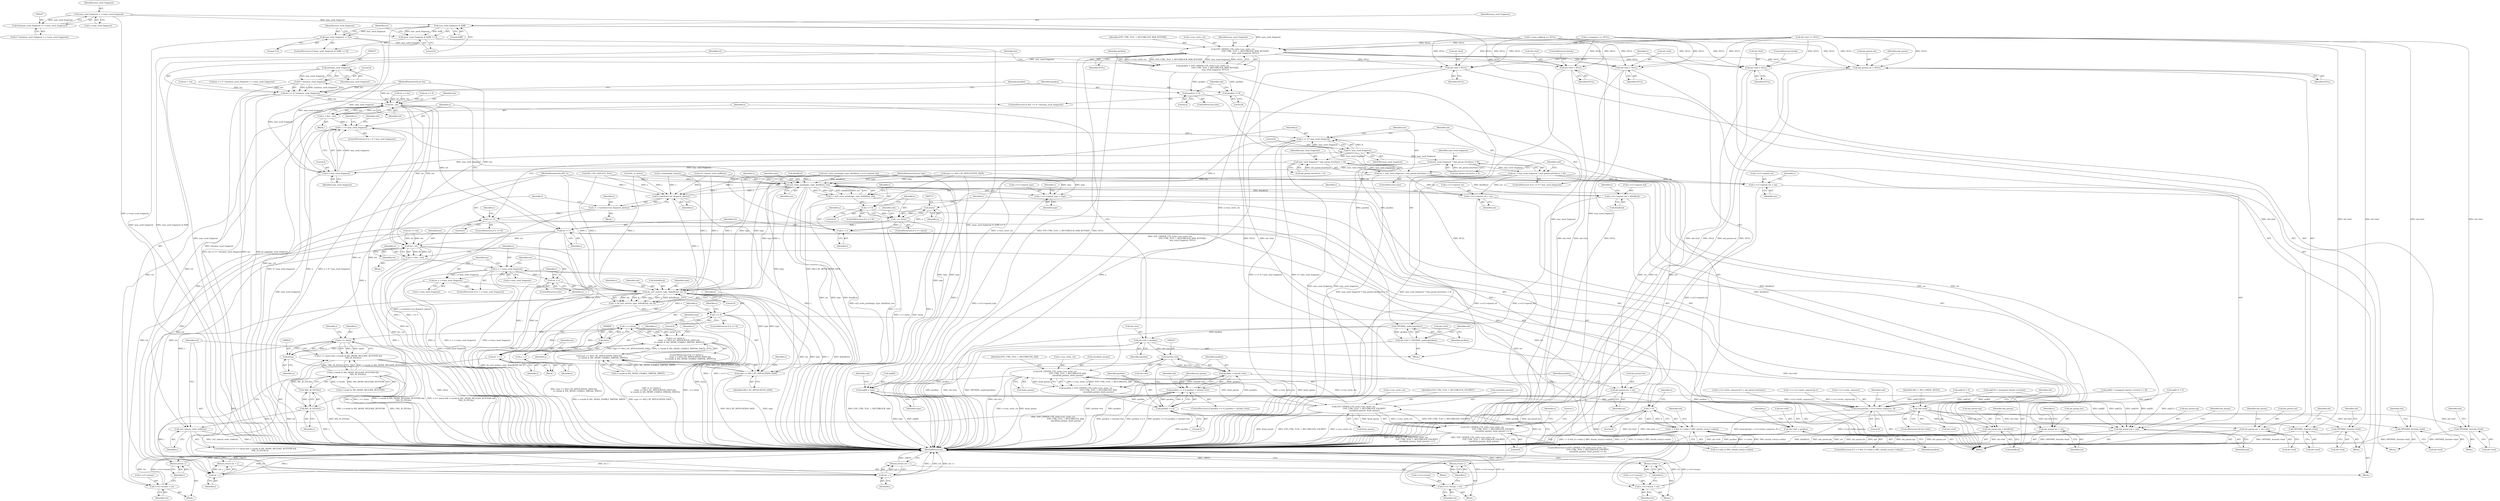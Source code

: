 digraph "0_openssl_77c77f0a1b9f15b869ca3342186dfbedd1119d0e@API" {
"1000258" [label="(Call,max_send_fragment = s->max_send_fragment)"];
"1000256" [label="(Call,(int)(max_send_fragment = s->max_send_fragment))"];
"1000292" [label="(Call,max_send_fragment & 0xfff)"];
"1000291" [label="(Call,(max_send_fragment & 0xfff) == 0)"];
"1000296" [label="(Call,max_send_fragment -= 512)"];
"1000314" [label="(Call,EVP_CIPHER_CTX_ctrl(s->enc_write_ctx,\n                                          EVP_CTRL_TLS1_1_MULTIBLOCK_MAX_BUFSIZE,\n                                          max_send_fragment, NULL))"];
"1000312" [label="(Call,packlen = EVP_CIPHER_CTX_ctrl(s->enc_write_ctx,\n                                          EVP_CTRL_TLS1_1_MULTIBLOCK_MAX_BUFSIZE,\n                                          max_send_fragment, NULL))"];
"1000329" [label="(Call,packlen *= 8)"];
"1000340" [label="(Call,OPENSSL_malloc(packlen))"];
"1000336" [label="(Call,wb->buf = OPENSSL_malloc(packlen))"];
"1000343" [label="(Call,!wb->buf)"];
"1000390" [label="(Call,OPENSSL_free(wb->buf))"];
"1000532" [label="(Call,OPENSSL_free(wb->buf))"];
"1000542" [label="(Call,mb_param.out = wb->buf)"];
"1000693" [label="(Call,OPENSSL_free(wb->buf))"];
"1000718" [label="(Call,OPENSSL_free(wb->buf))"];
"1000354" [label="(Call,wb->len = packlen)"];
"1000526" [label="(Call,(int)wb->len)"];
"1000524" [label="(Call,packlen > (int)wb->len)"];
"1000520" [label="(Call,packlen <= 0 || packlen > (int)wb->len)"];
"1000626" [label="(Call,wb->left = packlen)"];
"1000333" [label="(Call,packlen *= 4)"];
"1000326" [label="(Call,(int)max_send_fragment)"];
"1000324" [label="(Call,8 * (int)max_send_fragment)"];
"1000322" [label="(Call,len >= 8 * (int)max_send_fragment)"];
"1000378" [label="(Call,len - tot)"];
"1000376" [label="(Call,n = (len - tot))"];
"1000384" [label="(Call,n < 4 * max_send_fragment)"];
"1000426" [label="(Call,n >= 8 * max_send_fragment)"];
"1000714" [label="(Call,(int)n)"];
"1000712" [label="(Call,i == (int)n)"];
"1000728" [label="(Call,tot + i)"];
"1000727" [label="(Return,return tot + i;)"];
"1000731" [label="(Call,n -= i)"];
"1000734" [label="(Call,tot += i)"];
"1000416" [label="(Call,s->s3->wnum = tot)"];
"1000702" [label="(Call,s->s3->wnum = tot)"];
"1000759" [label="(Call,len - tot)"];
"1000757" [label="(Call,n = (len - tot))"];
"1000765" [label="(Call,n > s->max_send_fragment)"];
"1000770" [label="(Call,nw = s->max_send_fragment)"];
"1000781" [label="(Call,do_ssl3_write(s, type, &(buf[tot]), nw, 0))"];
"1000779" [label="(Call,i = do_ssl3_write(s, type, &(buf[tot]), nw, 0))"];
"1000791" [label="(Call,i <= 0)"];
"1000802" [label="(Return,return i;)"];
"1000806" [label="(Call,i == (int)n)"];
"1000805" [label="(Call,(i == (int)n) ||\n            (type == SSL3_RT_APPLICATION_DATA &&\n             (s->mode & SSL_MODE_ENABLE_PARTIAL_WRITE)))"];
"1000830" [label="(Call,i == (int)n)"];
"1000829" [label="(Call,(i == (int)n) && s->mode & SSL_MODE_RELEASE_BUFFERS &&\n                !SSL_IS_DTLS(s))"];
"1000847" [label="(Call,tot + i)"];
"1000846" [label="(Return,return tot + i;)"];
"1000850" [label="(Call,n -= i)"];
"1000853" [label="(Call,tot += i)"];
"1000795" [label="(Call,s->s3->wnum = tot)"];
"1000812" [label="(Call,type == SSL3_RT_APPLICATION_DATA)"];
"1000811" [label="(Call,type == SSL3_RT_APPLICATION_DATA &&\n             (s->mode & SSL_MODE_ENABLE_PARTIAL_WRITE))"];
"1000842" [label="(Call,SSL_IS_DTLS(s))"];
"1000841" [label="(Call,!SSL_IS_DTLS(s))"];
"1000835" [label="(Call,s->mode & SSL_MODE_RELEASE_BUFFERS &&\n                !SSL_IS_DTLS(s))"];
"1000844" [label="(Call,ssl3_release_write_buffer(s))"];
"1000776" [label="(Call,nw = n)"];
"1000808" [label="(Call,(int)n)"];
"1000832" [label="(Call,(int)n)"];
"1000386" [label="(Call,4 * max_send_fragment)"];
"1000428" [label="(Call,8 * max_send_fragment)"];
"1000433" [label="(Call,max_send_fragment * (mb_param.interleave = 8))"];
"1000431" [label="(Call,nw = max_send_fragment * (mb_param.interleave = 8))"];
"1000503" [label="(Call,mb_param.len = nw)"];
"1000557" [label="(Call,mb_param.len = nw)"];
"1000631" [label="(Call,s->s3->wpend_tot = nw)"];
"1000655" [label="(Call,s->s3->wpend_ret = nw)"];
"1000664" [label="(Call,ssl3_write_pending(s, type, &buf[tot], nw))"];
"1000409" [label="(Call,s->method->ssl_dispatch_alert(s))"];
"1000407" [label="(Call,i = s->method->ssl_dispatch_alert(s))"];
"1000412" [label="(Call,i <= 0)"];
"1000423" [label="(Return,return i;)"];
"1000458" [label="(Call,aad[8] = type)"];
"1000450" [label="(Call,memcpy(aad, s->s3->write_sequence, 8))"];
"1000498" [label="(Call,mb_param.inp = aad)"];
"1000549" [label="(Call,mb_param.inp = &buf[tot])"];
"1000638" [label="(Call,s->s3->wpend_buf = &buf[tot])"];
"1000648" [label="(Call,s->s3->wpend_type = type)"];
"1000662" [label="(Call,i = ssl3_write_pending(s, type, &buf[tot], nw))"];
"1000673" [label="(Call,i <= 0)"];
"1000679" [label="(Call,i < 0)"];
"1000678" [label="(Call,i < 0 && (!s->wbio || !BIO_should_retry(s->wbio)))"];
"1000709" [label="(Return,return i;)"];
"1000443" [label="(Call,max_send_fragment * (mb_param.interleave = 4))"];
"1000441" [label="(Call,nw = max_send_fragment * (mb_param.interleave = 4))"];
"1000394" [label="(Call,wb->buf = NULL)"];
"1000493" [label="(Call,mb_param.out = NULL)"];
"1000510" [label="(Call,EVP_CIPHER_CTX_ctrl(s->enc_write_ctx,\n                                          EVP_CTRL_TLS1_1_MULTIBLOCK_AAD,\n                                          sizeof(mb_param), &mb_param))"];
"1000508" [label="(Call,packlen = EVP_CIPHER_CTX_ctrl(s->enc_write_ctx,\n                                          EVP_CTRL_TLS1_1_MULTIBLOCK_AAD,\n                                          sizeof(mb_param), &mb_param))"];
"1000521" [label="(Call,packlen <= 0)"];
"1000564" [label="(Call,EVP_CIPHER_CTX_ctrl(s->enc_write_ctx,\n                                    EVP_CTRL_TLS1_1_MULTIBLOCK_ENCRYPT,\n                                    sizeof(mb_param), &mb_param))"];
"1000563" [label="(Call,EVP_CIPHER_CTX_ctrl(s->enc_write_ctx,\n                                    EVP_CTRL_TLS1_1_MULTIBLOCK_ENCRYPT,\n                                    sizeof(mb_param), &mb_param) <= 0)"];
"1000536" [label="(Call,wb->buf = NULL)"];
"1000697" [label="(Call,wb->buf = NULL)"];
"1000722" [label="(Call,wb->buf = NULL)"];
"1000810" [label="(Identifier,n)"];
"1000568" [label="(Identifier,EVP_CTRL_TLS1_1_MULTIBLOCK_ENCRYPT)"];
"1000383" [label="(ControlStructure,if (n < 4 * max_send_fragment))"];
"1000500" [label="(Identifier,mb_param)"];
"1000256" [label="(Call,(int)(max_send_fragment = s->max_send_fragment))"];
"1000118" [label="(MethodParameterIn,int type)"];
"1000728" [label="(Call,tot + i)"];
"1000851" [label="(Identifier,n)"];
"1000573" [label="(Literal,0)"];
"1000521" [label="(Call,packlen <= 0)"];
"1000522" [label="(Identifier,packlen)"];
"1000641" [label="(Identifier,s)"];
"1000730" [label="(Identifier,i)"];
"1000319" [label="(Identifier,max_send_fragment)"];
"1000718" [label="(Call,OPENSSL_free(wb->buf))"];
"1000424" [label="(Identifier,i)"];
"1000394" [label="(Call,wb->buf = NULL)"];
"1000323" [label="(Identifier,len)"];
"1000310" [label="(Call,ssl3_release_write_buffer(s))"];
"1000536" [label="(Call,wb->buf = NULL)"];
"1000508" [label="(Call,packlen = EVP_CIPHER_CTX_ctrl(s->enc_write_ctx,\n                                          EVP_CTRL_TLS1_1_MULTIBLOCK_AAD,\n                                          sizeof(mb_param), &mb_param))"];
"1000757" [label="(Call,n = (len - tot))"];
"1000758" [label="(Identifier,n)"];
"1000649" [label="(Call,s->s3->wpend_type)"];
"1000805" [label="(Call,(i == (int)n) ||\n            (type == SSL3_RT_APPLICATION_DATA &&\n             (s->mode & SSL_MODE_ENABLE_PARTIAL_WRITE)))"];
"1000551" [label="(Identifier,mb_param)"];
"1000459" [label="(Call,aad[8])"];
"1000533" [label="(Call,wb->buf)"];
"1000538" [label="(Identifier,wb)"];
"1000813" [label="(Identifier,type)"];
"1000836" [label="(Call,s->mode & SSL_MODE_RELEASE_BUFFERS)"];
"1000727" [label="(Return,return tot + i;)"];
"1000724" [label="(Identifier,wb)"];
"1000460" [label="(Identifier,aad)"];
"1000793" [label="(Literal,0)"];
"1000301" [label="(Call,tot == 0)"];
"1000441" [label="(Call,nw = max_send_fragment * (mb_param.interleave = 4))"];
"1000260" [label="(Call,s->max_send_fragment)"];
"1000698" [label="(Call,wb->buf)"];
"1000630" [label="(Identifier,packlen)"];
"1000395" [label="(Call,wb->buf)"];
"1000563" [label="(Call,EVP_CIPHER_CTX_ctrl(s->enc_write_ctx,\n                                    EVP_CTRL_TLS1_1_MULTIBLOCK_ENCRYPT,\n                                    sizeof(mb_param), &mb_param) <= 0)"];
"1000781" [label="(Call,do_ssl3_write(s, type, &(buf[tot]), nw, 0))"];
"1000842" [label="(Call,SSL_IS_DTLS(s))"];
"1000632" [label="(Call,s->s3->wpend_tot)"];
"1000458" [label="(Call,aad[8] = type)"];
"1000444" [label="(Identifier,max_send_fragment)"];
"1000856" [label="(MethodReturn,int)"];
"1000385" [label="(Identifier,n)"];
"1000569" [label="(Call,sizeof(mb_param))"];
"1000198" [label="(Call,len < tot)"];
"1000776" [label="(Call,nw = n)"];
"1000581" [label="(Identifier,s)"];
"1000803" [label="(Identifier,i)"];
"1000802" [label="(Return,return i;)"];
"1000384" [label="(Call,n < 4 * max_send_fragment)"];
"1000497" [label="(Identifier,NULL)"];
"1000807" [label="(Identifier,i)"];
"1000627" [label="(Call,wb->left)"];
"1000399" [label="(ControlStructure,break;)"];
"1000390" [label="(Call,OPENSSL_free(wb->buf))"];
"1000258" [label="(Call,max_send_fragment = s->max_send_fragment)"];
"1000855" [label="(Identifier,i)"];
"1000729" [label="(Identifier,tot)"];
"1000276" [label="(Call,SSL_USE_EXPLICIT_IV(s))"];
"1000850" [label="(Call,n -= i)"];
"1000726" [label="(Identifier,NULL)"];
"1000169" [label="(Call,SSL_in_init(s))"];
"1000835" [label="(Call,s->mode & SSL_MODE_RELEASE_BUFFERS &&\n                !SSL_IS_DTLS(s))"];
"1000852" [label="(Identifier,i)"];
"1000854" [label="(Identifier,tot)"];
"1000293" [label="(Identifier,max_send_fragment)"];
"1000654" [label="(Identifier,type)"];
"1000514" [label="(Identifier,EVP_CTRL_TLS1_1_MULTIBLOCK_AAD)"];
"1000667" [label="(Call,&buf[tot])"];
"1000354" [label="(Call,wb->len = packlen)"];
"1000294" [label="(Literal,0xfff)"];
"1000338" [label="(Identifier,wb)"];
"1000663" [label="(Identifier,i)"];
"1000673" [label="(Call,i <= 0)"];
"1000340" [label="(Call,OPENSSL_malloc(packlen))"];
"1000416" [label="(Call,s->s3->wnum = tot)"];
"1000483" [label="(Call,aad[11] = 0)"];
"1000812" [label="(Call,type == SSL3_RT_APPLICATION_DATA)"];
"1000528" [label="(Call,wb->len)"];
"1000534" [label="(Identifier,wb)"];
"1000702" [label="(Call,s->s3->wnum = tot)"];
"1000720" [label="(Identifier,wb)"];
"1000705" [label="(Identifier,s)"];
"1000841" [label="(Call,!SSL_IS_DTLS(s))"];
"1000764" [label="(ControlStructure,if (n > s->max_send_fragment))"];
"1000541" [label="(ControlStructure,break;)"];
"1000808" [label="(Call,(int)n)"];
"1000498" [label="(Call,mb_param.inp = aad)"];
"1000435" [label="(Call,mb_param.interleave = 8)"];
"1000763" [label="(Block,)"];
"1000494" [label="(Call,mb_param.out)"];
"1000722" [label="(Call,wb->buf = NULL)"];
"1000442" [label="(Identifier,nw)"];
"1000540" [label="(Identifier,NULL)"];
"1000661" [label="(Identifier,nw)"];
"1000309" [label="(Block,)"];
"1000337" [label="(Call,wb->buf)"];
"1000760" [label="(Identifier,len)"];
"1000333" [label="(Call,packlen *= 4)"];
"1000120" [label="(MethodParameterIn,int len)"];
"1000561" [label="(Identifier,nw)"];
"1000589" [label="(Call,s->s3->write_sequence[7] < mb_param.interleave)"];
"1000403" [label="(Identifier,s)"];
"1000665" [label="(Identifier,s)"];
"1000666" [label="(Identifier,type)"];
"1000329" [label="(Call,packlen *= 8)"];
"1000474" [label="(Call,aad[10] = (unsigned char)(s->version))"];
"1000626" [label="(Call,wb->left = packlen)"];
"1000846" [label="(Return,return tot + i;)"];
"1000451" [label="(Identifier,aad)"];
"1000407" [label="(Call,i = s->method->ssl_dispatch_alert(s))"];
"1000790" [label="(ControlStructure,if (i <= 0))"];
"1000509" [label="(Identifier,packlen)"];
"1000335" [label="(Literal,4)"];
"1000732" [label="(Identifier,n)"];
"1000334" [label="(Identifier,packlen)"];
"1000829" [label="(Call,(i == (int)n) && s->mode & SSL_MODE_RELEASE_BUFFERS &&\n                !SSL_IS_DTLS(s))"];
"1000526" [label="(Call,(int)wb->len)"];
"1000117" [label="(MethodParameterIn,SSL *s)"];
"1000711" [label="(ControlStructure,if (i == (int)n))"];
"1000611" [label="(Call,++s->s3->write_sequence[j--])"];
"1000678" [label="(Call,i < 0 && (!s->wbio || !BIO_should_retry(s->wbio)))"];
"1000532" [label="(Call,OPENSSL_free(wb->buf))"];
"1000782" [label="(Identifier,s)"];
"1000380" [label="(Identifier,tot)"];
"1000739" [label="(Call,tot == len)"];
"1000414" [label="(Literal,0)"];
"1000716" [label="(Identifier,n)"];
"1000853" [label="(Call,tot += i)"];
"1000693" [label="(Call,OPENSSL_free(wb->buf))"];
"1000775" [label="(ControlStructure,else)"];
"1000680" [label="(Identifier,i)"];
"1000542" [label="(Call,mb_param.out = wb->buf)"];
"1000546" [label="(Call,wb->buf)"];
"1000520" [label="(Call,packlen <= 0 || packlen > (int)wb->len)"];
"1000426" [label="(Call,n >= 8 * max_send_fragment)"];
"1000566" [label="(Identifier,s)"];
"1000656" [label="(Call,s->s3->wpend_ret)"];
"1000651" [label="(Identifier,s)"];
"1000801" [label="(Identifier,tot)"];
"1000511" [label="(Call,s->enc_write_ctx)"];
"1000121" [label="(Block,)"];
"1000417" [label="(Call,s->s3->wnum)"];
"1000695" [label="(Identifier,wb)"];
"1000341" [label="(Identifier,packlen)"];
"1000639" [label="(Call,s->s3->wpend_buf)"];
"1000701" [label="(Identifier,NULL)"];
"1000349" [label="(Identifier,SSL_F_SSL3_WRITE_BYTES)"];
"1000637" [label="(Identifier,nw)"];
"1000531" [label="(Block,)"];
"1000428" [label="(Call,8 * max_send_fragment)"];
"1000648" [label="(Call,s->s3->wpend_type = type)"];
"1000831" [label="(Identifier,i)"];
"1000388" [label="(Identifier,max_send_fragment)"];
"1000248" [label="(Call,type == SSL3_RT_APPLICATION_DATA)"];
"1000517" [label="(Call,&mb_param)"];
"1000780" [label="(Identifier,i)"];
"1000425" [label="(ControlStructure,if (n >= 8 * max_send_fragment))"];
"1000342" [label="(ControlStructure,if(!wb->buf))"];
"1000503" [label="(Call,mb_param.len = nw)"];
"1000694" [label="(Call,wb->buf)"];
"1000378" [label="(Call,len - tot)"];
"1000675" [label="(Literal,0)"];
"1000830" [label="(Call,i == (int)n)"];
"1000679" [label="(Call,i < 0)"];
"1000355" [label="(Call,wb->len)"];
"1000452" [label="(Call,s->s3->write_sequence)"];
"1000432" [label="(Identifier,nw)"];
"1000723" [label="(Call,wb->buf)"];
"1000734" [label="(Call,tot += i)"];
"1000672" [label="(ControlStructure,if (i <= 0))"];
"1000344" [label="(Call,wb->buf)"];
"1000524" [label="(Call,packlen > (int)wb->len)"];
"1000709" [label="(Return,return i;)"];
"1000507" [label="(Identifier,nw)"];
"1000463" [label="(Call,aad[9] = (unsigned char)(s->version >> 8))"];
"1000499" [label="(Call,mb_param.inp)"];
"1000413" [label="(Identifier,i)"];
"1000814" [label="(Identifier,SSL3_RT_APPLICATION_DATA)"];
"1000794" [label="(Block,)"];
"1000849" [label="(Identifier,i)"];
"1000771" [label="(Identifier,nw)"];
"1000410" [label="(Identifier,s)"];
"1000777" [label="(Identifier,nw)"];
"1000259" [label="(Identifier,max_send_fragment)"];
"1000422" [label="(Identifier,tot)"];
"1000356" [label="(Identifier,wb)"];
"1000804" [label="(ControlStructure,if ((i == (int)n) ||\n            (type == SSL3_RT_APPLICATION_DATA &&\n             (s->mode & SSL_MODE_ENABLE_PARTIAL_WRITE))))"];
"1000759" [label="(Call,len - tot)"];
"1000343" [label="(Call,!wb->buf)"];
"1000292" [label="(Call,max_send_fragment & 0xfff)"];
"1000377" [label="(Identifier,n)"];
"1000328" [label="(Identifier,max_send_fragment)"];
"1000465" [label="(Identifier,aad)"];
"1000505" [label="(Identifier,mb_param)"];
"1000834" [label="(Identifier,n)"];
"1000434" [label="(Identifier,max_send_fragment)"];
"1000313" [label="(Identifier,packlen)"];
"1000419" [label="(Identifier,s)"];
"1000634" [label="(Identifier,s)"];
"1000429" [label="(Literal,8)"];
"1000440" [label="(ControlStructure,else)"];
"1000692" [label="(Block,)"];
"1000462" [label="(Identifier,type)"];
"1000788" [label="(Identifier,nw)"];
"1000713" [label="(Identifier,i)"];
"1000302" [label="(Identifier,tot)"];
"1000770" [label="(Call,nw = s->max_send_fragment)"];
"1000644" [label="(Call,&buf[tot])"];
"1000784" [label="(Call,&(buf[tot]))"];
"1000430" [label="(Identifier,max_send_fragment)"];
"1000682" [label="(Call,!s->wbio || !BIO_should_retry(s->wbio))"];
"1000576" [label="(Literal,1)"];
"1000291" [label="(Call,(max_send_fragment & 0xfff) == 0)"];
"1000504" [label="(Call,mb_param.len)"];
"1000708" [label="(Identifier,tot)"];
"1000389" [label="(Block,)"];
"1000345" [label="(Identifier,wb)"];
"1000843" [label="(Identifier,s)"];
"1000736" [label="(Identifier,i)"];
"1000847" [label="(Call,tot + i)"];
"1000493" [label="(Call,mb_param.out = NULL)"];
"1000457" [label="(Literal,8)"];
"1000379" [label="(Identifier,len)"];
"1000731" [label="(Call,n -= i)"];
"1000824" [label="(Identifier,s)"];
"1000326" [label="(Call,(int)max_send_fragment)"];
"1000719" [label="(Call,wb->buf)"];
"1000523" [label="(Literal,0)"];
"1000778" [label="(Identifier,n)"];
"1000789" [label="(Literal,0)"];
"1000295" [label="(Literal,0)"];
"1000681" [label="(Literal,0)"];
"1000297" [label="(Identifier,max_send_fragment)"];
"1000298" [label="(Literal,512)"];
"1000290" [label="(ControlStructure,if ((max_send_fragment & 0xfff) == 0))"];
"1000674" [label="(Identifier,i)"];
"1000655" [label="(Call,s->s3->wpend_ret = nw)"];
"1000559" [label="(Identifier,mb_param)"];
"1000571" [label="(Call,&mb_param)"];
"1000735" [label="(Identifier,tot)"];
"1000387" [label="(Literal,4)"];
"1000336" [label="(Call,wb->buf = OPENSSL_malloc(packlen))"];
"1000795" [label="(Call,s->s3->wnum = tot)"];
"1000252" [label="(Call,len >= 4 * (int)(max_send_fragment = s->max_send_fragment))"];
"1000765" [label="(Call,n > s->max_send_fragment)"];
"1000502" [label="(Identifier,aad)"];
"1000564" [label="(Call,EVP_CIPHER_CTX_ctrl(s->enc_write_ctx,\n                                    EVP_CTRL_TLS1_1_MULTIBLOCK_ENCRYPT,\n                                    sizeof(mb_param), &mb_param))"];
"1000796" [label="(Call,s->s3->wnum)"];
"1000427" [label="(Identifier,n)"];
"1000677" [label="(ControlStructure,if (i < 0 && (!s->wbio || !BIO_should_retry(s->wbio))))"];
"1000820" [label="(Block,)"];
"1000817" [label="(Identifier,s)"];
"1000396" [label="(Identifier,wb)"];
"1000791" [label="(Call,i <= 0)"];
"1000409" [label="(Call,s->method->ssl_dispatch_alert(s))"];
"1000320" [label="(Identifier,NULL)"];
"1000714" [label="(Call,(int)n)"];
"1000832" [label="(Call,(int)n)"];
"1000254" [label="(Call,4 * (int)(max_send_fragment = s->max_send_fragment))"];
"1000845" [label="(Identifier,s)"];
"1000321" [label="(ControlStructure,if (len >= 8 * (int)max_send_fragment))"];
"1000332" [label="(ControlStructure,else)"];
"1000314" [label="(Call,EVP_CIPHER_CTX_ctrl(s->enc_write_ctx,\n                                          EVP_CTRL_TLS1_1_MULTIBLOCK_MAX_BUFSIZE,\n                                          max_send_fragment, NULL))"];
"1000322" [label="(Call,len >= 8 * (int)max_send_fragment)"];
"1000761" [label="(Identifier,tot)"];
"1000544" [label="(Identifier,mb_param)"];
"1000543" [label="(Call,mb_param.out)"];
"1000433" [label="(Call,max_send_fragment * (mb_param.interleave = 8))"];
"1000331" [label="(Literal,8)"];
"1000178" [label="(Call,s->handshake_func(s))"];
"1000767" [label="(Call,s->max_send_fragment)"];
"1000550" [label="(Call,mb_param.inp)"];
"1000445" [label="(Call,mb_param.interleave = 4)"];
"1000450" [label="(Call,memcpy(aad, s->s3->write_sequence, 8))"];
"1000676" [label="(Block,)"];
"1000325" [label="(Literal,8)"];
"1000712" [label="(Call,i == (int)n)"];
"1000398" [label="(Identifier,NULL)"];
"1000703" [label="(Call,s->s3->wnum)"];
"1000638" [label="(Call,s->s3->wpend_buf = &buf[tot])"];
"1000519" [label="(ControlStructure,if (packlen <= 0 || packlen > (int)wb->len))"];
"1000766" [label="(Identifier,n)"];
"1000264" [label="(Call,s->compress == NULL)"];
"1000358" [label="(Identifier,packlen)"];
"1000710" [label="(Identifier,i)"];
"1000406" [label="(Block,)"];
"1000304" [label="(Call,wb->buf == NULL)"];
"1000815" [label="(Call,s->mode & SSL_MODE_ENABLE_PARTIAL_WRITE)"];
"1000376" [label="(Call,n = (len - tot))"];
"1000779" [label="(Call,i = do_ssl3_write(s, type, &(buf[tot]), nw, 0))"];
"1000392" [label="(Identifier,wb)"];
"1000558" [label="(Call,mb_param.len)"];
"1000828" [label="(ControlStructure,if ((i == (int)n) && s->mode & SSL_MODE_RELEASE_BUFFERS &&\n                !SSL_IS_DTLS(s)))"];
"1000318" [label="(Identifier,EVP_CTRL_TLS1_1_MULTIBLOCK_MAX_BUFSIZE)"];
"1000658" [label="(Identifier,s)"];
"1000324" [label="(Call,8 * (int)max_send_fragment)"];
"1000662" [label="(Call,i = ssl3_write_pending(s, type, &buf[tot], nw))"];
"1000270" [label="(Call,s->msg_callback == NULL)"];
"1000565" [label="(Call,s->enc_write_ctx)"];
"1000315" [label="(Call,s->enc_write_ctx)"];
"1000330" [label="(Identifier,packlen)"];
"1000664" [label="(Call,ssl3_write_pending(s, type, &buf[tot], nw))"];
"1000411" [label="(ControlStructure,if (i <= 0))"];
"1000537" [label="(Call,wb->buf)"];
"1000631" [label="(Call,s->s3->wpend_tot = nw)"];
"1000391" [label="(Call,wb->buf)"];
"1000717" [label="(Block,)"];
"1000217" [label="(Call,ssl3_write_pending(s, type, &buf[tot], s->s3->wpend_tot))"];
"1000549" [label="(Call,mb_param.inp = &buf[tot])"];
"1000412" [label="(Call,i <= 0)"];
"1000423" [label="(Return,return i;)"];
"1000431" [label="(Call,nw = max_send_fragment * (mb_param.interleave = 8))"];
"1000733" [label="(Identifier,i)"];
"1000382" [label="(Block,)"];
"1000697" [label="(Call,wb->buf = NULL)"];
"1000772" [label="(Call,s->max_send_fragment)"];
"1000798" [label="(Identifier,s)"];
"1000296" [label="(Call,max_send_fragment -= 512)"];
"1000525" [label="(Identifier,packlen)"];
"1000671" [label="(Identifier,nw)"];
"1000685" [label="(Identifier,s)"];
"1000415" [label="(Block,)"];
"1000562" [label="(ControlStructure,if (EVP_CIPHER_CTX_ctrl(s->enc_write_ctx,\n                                    EVP_CTRL_TLS1_1_MULTIBLOCK_ENCRYPT,\n                                    sizeof(mb_param), &mb_param) <= 0))"];
"1000553" [label="(Call,&buf[tot])"];
"1000488" [label="(Call,aad[12] = 0)"];
"1000838" [label="(Identifier,s)"];
"1000286" [label="(Block,)"];
"1000386" [label="(Call,4 * max_send_fragment)"];
"1000361" [label="(Call,tot == len)"];
"1000408" [label="(Identifier,i)"];
"1000811" [label="(Call,type == SSL3_RT_APPLICATION_DATA &&\n             (s->mode & SSL_MODE_ENABLE_PARTIAL_WRITE))"];
"1000557" [label="(Call,mb_param.len = nw)"];
"1000792" [label="(Identifier,i)"];
"1000844" [label="(Call,ssl3_release_write_buffer(s))"];
"1000848" [label="(Identifier,tot)"];
"1000510" [label="(Call,EVP_CIPHER_CTX_ctrl(s->enc_write_ctx,\n                                          EVP_CTRL_TLS1_1_MULTIBLOCK_AAD,\n                                          sizeof(mb_param), &mb_param))"];
"1000312" [label="(Call,packlen = EVP_CIPHER_CTX_ctrl(s->enc_write_ctx,\n                                          EVP_CTRL_TLS1_1_MULTIBLOCK_MAX_BUFSIZE,\n                                          max_send_fragment, NULL))"];
"1000515" [label="(Call,sizeof(mb_param))"];
"1000783" [label="(Identifier,type)"];
"1000699" [label="(Identifier,wb)"];
"1000806" [label="(Call,i == (int)n)"];
"1000443" [label="(Call,max_send_fragment * (mb_param.interleave = 4))"];
"1000258" -> "1000256"  [label="AST: "];
"1000258" -> "1000260"  [label="CFG: "];
"1000259" -> "1000258"  [label="AST: "];
"1000260" -> "1000258"  [label="AST: "];
"1000256" -> "1000258"  [label="CFG: "];
"1000258" -> "1000856"  [label="DDG: max_send_fragment"];
"1000258" -> "1000856"  [label="DDG: s->max_send_fragment"];
"1000258" -> "1000256"  [label="DDG: max_send_fragment"];
"1000258" -> "1000292"  [label="DDG: max_send_fragment"];
"1000256" -> "1000254"  [label="AST: "];
"1000257" -> "1000256"  [label="AST: "];
"1000254" -> "1000256"  [label="CFG: "];
"1000292" -> "1000291"  [label="AST: "];
"1000292" -> "1000294"  [label="CFG: "];
"1000293" -> "1000292"  [label="AST: "];
"1000294" -> "1000292"  [label="AST: "];
"1000295" -> "1000292"  [label="CFG: "];
"1000292" -> "1000856"  [label="DDG: max_send_fragment"];
"1000292" -> "1000291"  [label="DDG: max_send_fragment"];
"1000292" -> "1000291"  [label="DDG: 0xfff"];
"1000292" -> "1000296"  [label="DDG: max_send_fragment"];
"1000292" -> "1000314"  [label="DDG: max_send_fragment"];
"1000292" -> "1000386"  [label="DDG: max_send_fragment"];
"1000291" -> "1000290"  [label="AST: "];
"1000291" -> "1000295"  [label="CFG: "];
"1000295" -> "1000291"  [label="AST: "];
"1000297" -> "1000291"  [label="CFG: "];
"1000302" -> "1000291"  [label="CFG: "];
"1000291" -> "1000856"  [label="DDG: (max_send_fragment & 0xfff) == 0"];
"1000291" -> "1000856"  [label="DDG: max_send_fragment & 0xfff"];
"1000296" -> "1000290"  [label="AST: "];
"1000296" -> "1000298"  [label="CFG: "];
"1000297" -> "1000296"  [label="AST: "];
"1000298" -> "1000296"  [label="AST: "];
"1000302" -> "1000296"  [label="CFG: "];
"1000296" -> "1000856"  [label="DDG: max_send_fragment"];
"1000296" -> "1000314"  [label="DDG: max_send_fragment"];
"1000296" -> "1000386"  [label="DDG: max_send_fragment"];
"1000314" -> "1000312"  [label="AST: "];
"1000314" -> "1000320"  [label="CFG: "];
"1000315" -> "1000314"  [label="AST: "];
"1000318" -> "1000314"  [label="AST: "];
"1000319" -> "1000314"  [label="AST: "];
"1000320" -> "1000314"  [label="AST: "];
"1000312" -> "1000314"  [label="CFG: "];
"1000314" -> "1000856"  [label="DDG: s->enc_write_ctx"];
"1000314" -> "1000856"  [label="DDG: EVP_CTRL_TLS1_1_MULTIBLOCK_MAX_BUFSIZE"];
"1000314" -> "1000856"  [label="DDG: NULL"];
"1000314" -> "1000312"  [label="DDG: s->enc_write_ctx"];
"1000314" -> "1000312"  [label="DDG: EVP_CTRL_TLS1_1_MULTIBLOCK_MAX_BUFSIZE"];
"1000314" -> "1000312"  [label="DDG: max_send_fragment"];
"1000314" -> "1000312"  [label="DDG: NULL"];
"1000264" -> "1000314"  [label="DDG: NULL"];
"1000270" -> "1000314"  [label="DDG: NULL"];
"1000304" -> "1000314"  [label="DDG: NULL"];
"1000314" -> "1000326"  [label="DDG: max_send_fragment"];
"1000314" -> "1000394"  [label="DDG: NULL"];
"1000314" -> "1000493"  [label="DDG: NULL"];
"1000314" -> "1000510"  [label="DDG: s->enc_write_ctx"];
"1000314" -> "1000536"  [label="DDG: NULL"];
"1000314" -> "1000697"  [label="DDG: NULL"];
"1000314" -> "1000722"  [label="DDG: NULL"];
"1000312" -> "1000309"  [label="AST: "];
"1000313" -> "1000312"  [label="AST: "];
"1000323" -> "1000312"  [label="CFG: "];
"1000312" -> "1000856"  [label="DDG: EVP_CIPHER_CTX_ctrl(s->enc_write_ctx,\n                                          EVP_CTRL_TLS1_1_MULTIBLOCK_MAX_BUFSIZE,\n                                          max_send_fragment, NULL)"];
"1000312" -> "1000329"  [label="DDG: packlen"];
"1000312" -> "1000333"  [label="DDG: packlen"];
"1000329" -> "1000321"  [label="AST: "];
"1000329" -> "1000331"  [label="CFG: "];
"1000330" -> "1000329"  [label="AST: "];
"1000331" -> "1000329"  [label="AST: "];
"1000338" -> "1000329"  [label="CFG: "];
"1000329" -> "1000340"  [label="DDG: packlen"];
"1000340" -> "1000336"  [label="AST: "];
"1000340" -> "1000341"  [label="CFG: "];
"1000341" -> "1000340"  [label="AST: "];
"1000336" -> "1000340"  [label="CFG: "];
"1000340" -> "1000856"  [label="DDG: packlen"];
"1000340" -> "1000336"  [label="DDG: packlen"];
"1000333" -> "1000340"  [label="DDG: packlen"];
"1000340" -> "1000354"  [label="DDG: packlen"];
"1000336" -> "1000309"  [label="AST: "];
"1000337" -> "1000336"  [label="AST: "];
"1000345" -> "1000336"  [label="CFG: "];
"1000336" -> "1000856"  [label="DDG: OPENSSL_malloc(packlen)"];
"1000336" -> "1000343"  [label="DDG: wb->buf"];
"1000343" -> "1000342"  [label="AST: "];
"1000343" -> "1000344"  [label="CFG: "];
"1000344" -> "1000343"  [label="AST: "];
"1000349" -> "1000343"  [label="CFG: "];
"1000356" -> "1000343"  [label="CFG: "];
"1000343" -> "1000856"  [label="DDG: wb->buf"];
"1000343" -> "1000856"  [label="DDG: !wb->buf"];
"1000343" -> "1000390"  [label="DDG: wb->buf"];
"1000343" -> "1000532"  [label="DDG: wb->buf"];
"1000343" -> "1000542"  [label="DDG: wb->buf"];
"1000343" -> "1000693"  [label="DDG: wb->buf"];
"1000343" -> "1000718"  [label="DDG: wb->buf"];
"1000390" -> "1000389"  [label="AST: "];
"1000390" -> "1000391"  [label="CFG: "];
"1000391" -> "1000390"  [label="AST: "];
"1000396" -> "1000390"  [label="CFG: "];
"1000390" -> "1000856"  [label="DDG: OPENSSL_free(wb->buf)"];
"1000304" -> "1000390"  [label="DDG: wb->buf"];
"1000532" -> "1000531"  [label="AST: "];
"1000532" -> "1000533"  [label="CFG: "];
"1000533" -> "1000532"  [label="AST: "];
"1000538" -> "1000532"  [label="CFG: "];
"1000532" -> "1000856"  [label="DDG: OPENSSL_free(wb->buf)"];
"1000304" -> "1000532"  [label="DDG: wb->buf"];
"1000542" -> "1000382"  [label="AST: "];
"1000542" -> "1000546"  [label="CFG: "];
"1000543" -> "1000542"  [label="AST: "];
"1000546" -> "1000542"  [label="AST: "];
"1000551" -> "1000542"  [label="CFG: "];
"1000542" -> "1000856"  [label="DDG: wb->buf"];
"1000542" -> "1000856"  [label="DDG: mb_param.out"];
"1000304" -> "1000542"  [label="DDG: wb->buf"];
"1000693" -> "1000692"  [label="AST: "];
"1000693" -> "1000694"  [label="CFG: "];
"1000694" -> "1000693"  [label="AST: "];
"1000699" -> "1000693"  [label="CFG: "];
"1000693" -> "1000856"  [label="DDG: OPENSSL_free(wb->buf)"];
"1000304" -> "1000693"  [label="DDG: wb->buf"];
"1000718" -> "1000717"  [label="AST: "];
"1000718" -> "1000719"  [label="CFG: "];
"1000719" -> "1000718"  [label="AST: "];
"1000724" -> "1000718"  [label="CFG: "];
"1000718" -> "1000856"  [label="DDG: OPENSSL_free(wb->buf)"];
"1000304" -> "1000718"  [label="DDG: wb->buf"];
"1000354" -> "1000309"  [label="AST: "];
"1000354" -> "1000358"  [label="CFG: "];
"1000355" -> "1000354"  [label="AST: "];
"1000358" -> "1000354"  [label="AST: "];
"1000377" -> "1000354"  [label="CFG: "];
"1000354" -> "1000856"  [label="DDG: packlen"];
"1000354" -> "1000856"  [label="DDG: wb->len"];
"1000354" -> "1000526"  [label="DDG: wb->len"];
"1000526" -> "1000524"  [label="AST: "];
"1000526" -> "1000528"  [label="CFG: "];
"1000527" -> "1000526"  [label="AST: "];
"1000528" -> "1000526"  [label="AST: "];
"1000524" -> "1000526"  [label="CFG: "];
"1000526" -> "1000856"  [label="DDG: wb->len"];
"1000526" -> "1000524"  [label="DDG: wb->len"];
"1000524" -> "1000520"  [label="AST: "];
"1000525" -> "1000524"  [label="AST: "];
"1000520" -> "1000524"  [label="CFG: "];
"1000524" -> "1000856"  [label="DDG: packlen"];
"1000524" -> "1000856"  [label="DDG: (int)wb->len"];
"1000524" -> "1000520"  [label="DDG: packlen"];
"1000524" -> "1000520"  [label="DDG: (int)wb->len"];
"1000521" -> "1000524"  [label="DDG: packlen"];
"1000524" -> "1000626"  [label="DDG: packlen"];
"1000520" -> "1000519"  [label="AST: "];
"1000520" -> "1000521"  [label="CFG: "];
"1000521" -> "1000520"  [label="AST: "];
"1000534" -> "1000520"  [label="CFG: "];
"1000544" -> "1000520"  [label="CFG: "];
"1000520" -> "1000856"  [label="DDG: packlen <= 0 || packlen > (int)wb->len"];
"1000520" -> "1000856"  [label="DDG: packlen > (int)wb->len"];
"1000520" -> "1000856"  [label="DDG: packlen <= 0"];
"1000521" -> "1000520"  [label="DDG: packlen"];
"1000521" -> "1000520"  [label="DDG: 0"];
"1000626" -> "1000382"  [label="AST: "];
"1000626" -> "1000630"  [label="CFG: "];
"1000627" -> "1000626"  [label="AST: "];
"1000630" -> "1000626"  [label="AST: "];
"1000634" -> "1000626"  [label="CFG: "];
"1000626" -> "1000856"  [label="DDG: packlen"];
"1000626" -> "1000856"  [label="DDG: wb->left"];
"1000521" -> "1000626"  [label="DDG: packlen"];
"1000333" -> "1000332"  [label="AST: "];
"1000333" -> "1000335"  [label="CFG: "];
"1000334" -> "1000333"  [label="AST: "];
"1000335" -> "1000333"  [label="AST: "];
"1000338" -> "1000333"  [label="CFG: "];
"1000326" -> "1000324"  [label="AST: "];
"1000326" -> "1000328"  [label="CFG: "];
"1000327" -> "1000326"  [label="AST: "];
"1000328" -> "1000326"  [label="AST: "];
"1000324" -> "1000326"  [label="CFG: "];
"1000326" -> "1000856"  [label="DDG: max_send_fragment"];
"1000326" -> "1000324"  [label="DDG: max_send_fragment"];
"1000326" -> "1000386"  [label="DDG: max_send_fragment"];
"1000324" -> "1000322"  [label="AST: "];
"1000325" -> "1000324"  [label="AST: "];
"1000322" -> "1000324"  [label="CFG: "];
"1000324" -> "1000856"  [label="DDG: (int)max_send_fragment"];
"1000324" -> "1000322"  [label="DDG: 8"];
"1000324" -> "1000322"  [label="DDG: (int)max_send_fragment"];
"1000322" -> "1000321"  [label="AST: "];
"1000323" -> "1000322"  [label="AST: "];
"1000330" -> "1000322"  [label="CFG: "];
"1000334" -> "1000322"  [label="CFG: "];
"1000322" -> "1000856"  [label="DDG: 8 * (int)max_send_fragment"];
"1000322" -> "1000856"  [label="DDG: len >= 8 * (int)max_send_fragment"];
"1000322" -> "1000856"  [label="DDG: len"];
"1000252" -> "1000322"  [label="DDG: len"];
"1000198" -> "1000322"  [label="DDG: len"];
"1000120" -> "1000322"  [label="DDG: len"];
"1000322" -> "1000378"  [label="DDG: len"];
"1000378" -> "1000376"  [label="AST: "];
"1000378" -> "1000380"  [label="CFG: "];
"1000379" -> "1000378"  [label="AST: "];
"1000380" -> "1000378"  [label="AST: "];
"1000376" -> "1000378"  [label="CFG: "];
"1000378" -> "1000856"  [label="DDG: tot"];
"1000378" -> "1000856"  [label="DDG: len"];
"1000378" -> "1000376"  [label="DDG: len"];
"1000378" -> "1000376"  [label="DDG: tot"];
"1000361" -> "1000378"  [label="DDG: len"];
"1000361" -> "1000378"  [label="DDG: tot"];
"1000120" -> "1000378"  [label="DDG: len"];
"1000301" -> "1000378"  [label="DDG: tot"];
"1000378" -> "1000416"  [label="DDG: tot"];
"1000378" -> "1000702"  [label="DDG: tot"];
"1000378" -> "1000728"  [label="DDG: tot"];
"1000378" -> "1000734"  [label="DDG: tot"];
"1000378" -> "1000759"  [label="DDG: len"];
"1000378" -> "1000759"  [label="DDG: tot"];
"1000376" -> "1000286"  [label="AST: "];
"1000377" -> "1000376"  [label="AST: "];
"1000385" -> "1000376"  [label="CFG: "];
"1000376" -> "1000856"  [label="DDG: len - tot"];
"1000376" -> "1000384"  [label="DDG: n"];
"1000384" -> "1000383"  [label="AST: "];
"1000384" -> "1000386"  [label="CFG: "];
"1000385" -> "1000384"  [label="AST: "];
"1000386" -> "1000384"  [label="AST: "];
"1000392" -> "1000384"  [label="CFG: "];
"1000403" -> "1000384"  [label="CFG: "];
"1000384" -> "1000856"  [label="DDG: n < 4 * max_send_fragment"];
"1000384" -> "1000856"  [label="DDG: 4 * max_send_fragment"];
"1000384" -> "1000856"  [label="DDG: n"];
"1000731" -> "1000384"  [label="DDG: n"];
"1000386" -> "1000384"  [label="DDG: 4"];
"1000386" -> "1000384"  [label="DDG: max_send_fragment"];
"1000384" -> "1000426"  [label="DDG: n"];
"1000426" -> "1000425"  [label="AST: "];
"1000426" -> "1000428"  [label="CFG: "];
"1000427" -> "1000426"  [label="AST: "];
"1000428" -> "1000426"  [label="AST: "];
"1000432" -> "1000426"  [label="CFG: "];
"1000442" -> "1000426"  [label="CFG: "];
"1000426" -> "1000856"  [label="DDG: 8 * max_send_fragment"];
"1000426" -> "1000856"  [label="DDG: n"];
"1000426" -> "1000856"  [label="DDG: n >= 8 * max_send_fragment"];
"1000428" -> "1000426"  [label="DDG: 8"];
"1000428" -> "1000426"  [label="DDG: max_send_fragment"];
"1000426" -> "1000714"  [label="DDG: n"];
"1000714" -> "1000712"  [label="AST: "];
"1000714" -> "1000716"  [label="CFG: "];
"1000715" -> "1000714"  [label="AST: "];
"1000716" -> "1000714"  [label="AST: "];
"1000712" -> "1000714"  [label="CFG: "];
"1000714" -> "1000856"  [label="DDG: n"];
"1000714" -> "1000712"  [label="DDG: n"];
"1000714" -> "1000731"  [label="DDG: n"];
"1000712" -> "1000711"  [label="AST: "];
"1000713" -> "1000712"  [label="AST: "];
"1000720" -> "1000712"  [label="CFG: "];
"1000732" -> "1000712"  [label="CFG: "];
"1000712" -> "1000856"  [label="DDG: (int)n"];
"1000712" -> "1000856"  [label="DDG: i == (int)n"];
"1000673" -> "1000712"  [label="DDG: i"];
"1000712" -> "1000728"  [label="DDG: i"];
"1000712" -> "1000731"  [label="DDG: i"];
"1000712" -> "1000734"  [label="DDG: i"];
"1000728" -> "1000727"  [label="AST: "];
"1000728" -> "1000730"  [label="CFG: "];
"1000729" -> "1000728"  [label="AST: "];
"1000730" -> "1000728"  [label="AST: "];
"1000727" -> "1000728"  [label="CFG: "];
"1000728" -> "1000856"  [label="DDG: i"];
"1000728" -> "1000856"  [label="DDG: tot"];
"1000728" -> "1000856"  [label="DDG: tot + i"];
"1000728" -> "1000727"  [label="DDG: tot + i"];
"1000734" -> "1000728"  [label="DDG: tot"];
"1000727" -> "1000717"  [label="AST: "];
"1000856" -> "1000727"  [label="CFG: "];
"1000727" -> "1000856"  [label="DDG: <RET>"];
"1000731" -> "1000382"  [label="AST: "];
"1000731" -> "1000733"  [label="CFG: "];
"1000732" -> "1000731"  [label="AST: "];
"1000733" -> "1000731"  [label="AST: "];
"1000735" -> "1000731"  [label="CFG: "];
"1000734" -> "1000382"  [label="AST: "];
"1000734" -> "1000736"  [label="CFG: "];
"1000735" -> "1000734"  [label="AST: "];
"1000736" -> "1000734"  [label="AST: "];
"1000385" -> "1000734"  [label="CFG: "];
"1000734" -> "1000856"  [label="DDG: tot"];
"1000734" -> "1000856"  [label="DDG: i"];
"1000734" -> "1000416"  [label="DDG: tot"];
"1000734" -> "1000702"  [label="DDG: tot"];
"1000734" -> "1000759"  [label="DDG: tot"];
"1000416" -> "1000415"  [label="AST: "];
"1000416" -> "1000422"  [label="CFG: "];
"1000417" -> "1000416"  [label="AST: "];
"1000422" -> "1000416"  [label="AST: "];
"1000424" -> "1000416"  [label="CFG: "];
"1000416" -> "1000856"  [label="DDG: tot"];
"1000416" -> "1000856"  [label="DDG: s->s3->wnum"];
"1000702" -> "1000676"  [label="AST: "];
"1000702" -> "1000708"  [label="CFG: "];
"1000703" -> "1000702"  [label="AST: "];
"1000708" -> "1000702"  [label="AST: "];
"1000710" -> "1000702"  [label="CFG: "];
"1000702" -> "1000856"  [label="DDG: tot"];
"1000702" -> "1000856"  [label="DDG: s->s3->wnum"];
"1000759" -> "1000757"  [label="AST: "];
"1000759" -> "1000761"  [label="CFG: "];
"1000760" -> "1000759"  [label="AST: "];
"1000761" -> "1000759"  [label="AST: "];
"1000757" -> "1000759"  [label="CFG: "];
"1000759" -> "1000856"  [label="DDG: len"];
"1000759" -> "1000757"  [label="DDG: len"];
"1000759" -> "1000757"  [label="DDG: tot"];
"1000739" -> "1000759"  [label="DDG: len"];
"1000739" -> "1000759"  [label="DDG: tot"];
"1000120" -> "1000759"  [label="DDG: len"];
"1000759" -> "1000795"  [label="DDG: tot"];
"1000759" -> "1000847"  [label="DDG: tot"];
"1000759" -> "1000853"  [label="DDG: tot"];
"1000757" -> "1000121"  [label="AST: "];
"1000758" -> "1000757"  [label="AST: "];
"1000766" -> "1000757"  [label="CFG: "];
"1000757" -> "1000856"  [label="DDG: len - tot"];
"1000757" -> "1000765"  [label="DDG: n"];
"1000765" -> "1000764"  [label="AST: "];
"1000765" -> "1000767"  [label="CFG: "];
"1000766" -> "1000765"  [label="AST: "];
"1000767" -> "1000765"  [label="AST: "];
"1000771" -> "1000765"  [label="CFG: "];
"1000777" -> "1000765"  [label="CFG: "];
"1000765" -> "1000856"  [label="DDG: s->max_send_fragment"];
"1000765" -> "1000856"  [label="DDG: n"];
"1000765" -> "1000856"  [label="DDG: n > s->max_send_fragment"];
"1000850" -> "1000765"  [label="DDG: n"];
"1000765" -> "1000770"  [label="DDG: s->max_send_fragment"];
"1000765" -> "1000776"  [label="DDG: n"];
"1000765" -> "1000808"  [label="DDG: n"];
"1000770" -> "1000764"  [label="AST: "];
"1000770" -> "1000772"  [label="CFG: "];
"1000771" -> "1000770"  [label="AST: "];
"1000772" -> "1000770"  [label="AST: "];
"1000780" -> "1000770"  [label="CFG: "];
"1000770" -> "1000856"  [label="DDG: s->max_send_fragment"];
"1000770" -> "1000781"  [label="DDG: nw"];
"1000781" -> "1000779"  [label="AST: "];
"1000781" -> "1000789"  [label="CFG: "];
"1000782" -> "1000781"  [label="AST: "];
"1000783" -> "1000781"  [label="AST: "];
"1000784" -> "1000781"  [label="AST: "];
"1000788" -> "1000781"  [label="AST: "];
"1000789" -> "1000781"  [label="AST: "];
"1000779" -> "1000781"  [label="CFG: "];
"1000781" -> "1000856"  [label="DDG: nw"];
"1000781" -> "1000856"  [label="DDG: type"];
"1000781" -> "1000856"  [label="DDG: s"];
"1000781" -> "1000856"  [label="DDG: &(buf[tot])"];
"1000781" -> "1000779"  [label="DDG: nw"];
"1000781" -> "1000779"  [label="DDG: 0"];
"1000781" -> "1000779"  [label="DDG: type"];
"1000781" -> "1000779"  [label="DDG: s"];
"1000781" -> "1000779"  [label="DDG: &(buf[tot])"];
"1000178" -> "1000781"  [label="DDG: s"];
"1000310" -> "1000781"  [label="DDG: s"];
"1000217" -> "1000781"  [label="DDG: s"];
"1000409" -> "1000781"  [label="DDG: s"];
"1000276" -> "1000781"  [label="DDG: s"];
"1000169" -> "1000781"  [label="DDG: s"];
"1000664" -> "1000781"  [label="DDG: s"];
"1000664" -> "1000781"  [label="DDG: type"];
"1000117" -> "1000781"  [label="DDG: s"];
"1000812" -> "1000781"  [label="DDG: type"];
"1000248" -> "1000781"  [label="DDG: type"];
"1000118" -> "1000781"  [label="DDG: type"];
"1000776" -> "1000781"  [label="DDG: nw"];
"1000781" -> "1000812"  [label="DDG: type"];
"1000781" -> "1000842"  [label="DDG: s"];
"1000781" -> "1000844"  [label="DDG: s"];
"1000779" -> "1000763"  [label="AST: "];
"1000780" -> "1000779"  [label="AST: "];
"1000792" -> "1000779"  [label="CFG: "];
"1000779" -> "1000856"  [label="DDG: do_ssl3_write(s, type, &(buf[tot]), nw, 0)"];
"1000779" -> "1000791"  [label="DDG: i"];
"1000791" -> "1000790"  [label="AST: "];
"1000791" -> "1000793"  [label="CFG: "];
"1000792" -> "1000791"  [label="AST: "];
"1000793" -> "1000791"  [label="AST: "];
"1000798" -> "1000791"  [label="CFG: "];
"1000807" -> "1000791"  [label="CFG: "];
"1000791" -> "1000856"  [label="DDG: i"];
"1000791" -> "1000856"  [label="DDG: i <= 0"];
"1000791" -> "1000802"  [label="DDG: i"];
"1000791" -> "1000806"  [label="DDG: i"];
"1000802" -> "1000794"  [label="AST: "];
"1000802" -> "1000803"  [label="CFG: "];
"1000803" -> "1000802"  [label="AST: "];
"1000856" -> "1000802"  [label="CFG: "];
"1000802" -> "1000856"  [label="DDG: <RET>"];
"1000803" -> "1000802"  [label="DDG: i"];
"1000806" -> "1000805"  [label="AST: "];
"1000806" -> "1000808"  [label="CFG: "];
"1000807" -> "1000806"  [label="AST: "];
"1000808" -> "1000806"  [label="AST: "];
"1000813" -> "1000806"  [label="CFG: "];
"1000805" -> "1000806"  [label="CFG: "];
"1000806" -> "1000856"  [label="DDG: (int)n"];
"1000806" -> "1000805"  [label="DDG: i"];
"1000806" -> "1000805"  [label="DDG: (int)n"];
"1000808" -> "1000806"  [label="DDG: n"];
"1000806" -> "1000830"  [label="DDG: i"];
"1000806" -> "1000850"  [label="DDG: i"];
"1000806" -> "1000853"  [label="DDG: i"];
"1000805" -> "1000804"  [label="AST: "];
"1000805" -> "1000811"  [label="CFG: "];
"1000811" -> "1000805"  [label="AST: "];
"1000824" -> "1000805"  [label="CFG: "];
"1000851" -> "1000805"  [label="CFG: "];
"1000805" -> "1000856"  [label="DDG: (i == (int)n) ||\n            (type == SSL3_RT_APPLICATION_DATA &&\n             (s->mode & SSL_MODE_ENABLE_PARTIAL_WRITE))"];
"1000805" -> "1000856"  [label="DDG: i == (int)n"];
"1000805" -> "1000856"  [label="DDG: type == SSL3_RT_APPLICATION_DATA &&\n             (s->mode & SSL_MODE_ENABLE_PARTIAL_WRITE)"];
"1000811" -> "1000805"  [label="DDG: type == SSL3_RT_APPLICATION_DATA"];
"1000811" -> "1000805"  [label="DDG: s->mode & SSL_MODE_ENABLE_PARTIAL_WRITE"];
"1000830" -> "1000829"  [label="AST: "];
"1000830" -> "1000832"  [label="CFG: "];
"1000831" -> "1000830"  [label="AST: "];
"1000832" -> "1000830"  [label="AST: "];
"1000838" -> "1000830"  [label="CFG: "];
"1000829" -> "1000830"  [label="CFG: "];
"1000830" -> "1000856"  [label="DDG: (int)n"];
"1000830" -> "1000829"  [label="DDG: i"];
"1000830" -> "1000829"  [label="DDG: (int)n"];
"1000832" -> "1000830"  [label="DDG: n"];
"1000830" -> "1000847"  [label="DDG: i"];
"1000829" -> "1000828"  [label="AST: "];
"1000829" -> "1000835"  [label="CFG: "];
"1000835" -> "1000829"  [label="AST: "];
"1000845" -> "1000829"  [label="CFG: "];
"1000848" -> "1000829"  [label="CFG: "];
"1000829" -> "1000856"  [label="DDG: (i == (int)n) && s->mode & SSL_MODE_RELEASE_BUFFERS &&\n                !SSL_IS_DTLS(s)"];
"1000829" -> "1000856"  [label="DDG: i == (int)n"];
"1000829" -> "1000856"  [label="DDG: s->mode & SSL_MODE_RELEASE_BUFFERS &&\n                !SSL_IS_DTLS(s)"];
"1000835" -> "1000829"  [label="DDG: s->mode & SSL_MODE_RELEASE_BUFFERS"];
"1000835" -> "1000829"  [label="DDG: !SSL_IS_DTLS(s)"];
"1000847" -> "1000846"  [label="AST: "];
"1000847" -> "1000849"  [label="CFG: "];
"1000848" -> "1000847"  [label="AST: "];
"1000849" -> "1000847"  [label="AST: "];
"1000846" -> "1000847"  [label="CFG: "];
"1000847" -> "1000856"  [label="DDG: i"];
"1000847" -> "1000856"  [label="DDG: tot"];
"1000847" -> "1000856"  [label="DDG: tot + i"];
"1000847" -> "1000846"  [label="DDG: tot + i"];
"1000853" -> "1000847"  [label="DDG: tot"];
"1000846" -> "1000820"  [label="AST: "];
"1000856" -> "1000846"  [label="CFG: "];
"1000846" -> "1000856"  [label="DDG: <RET>"];
"1000850" -> "1000763"  [label="AST: "];
"1000850" -> "1000852"  [label="CFG: "];
"1000851" -> "1000850"  [label="AST: "];
"1000852" -> "1000850"  [label="AST: "];
"1000854" -> "1000850"  [label="CFG: "];
"1000808" -> "1000850"  [label="DDG: n"];
"1000853" -> "1000763"  [label="AST: "];
"1000853" -> "1000855"  [label="CFG: "];
"1000854" -> "1000853"  [label="AST: "];
"1000855" -> "1000853"  [label="AST: "];
"1000766" -> "1000853"  [label="CFG: "];
"1000853" -> "1000795"  [label="DDG: tot"];
"1000795" -> "1000794"  [label="AST: "];
"1000795" -> "1000801"  [label="CFG: "];
"1000796" -> "1000795"  [label="AST: "];
"1000801" -> "1000795"  [label="AST: "];
"1000803" -> "1000795"  [label="CFG: "];
"1000795" -> "1000856"  [label="DDG: s->s3->wnum"];
"1000795" -> "1000856"  [label="DDG: tot"];
"1000812" -> "1000811"  [label="AST: "];
"1000812" -> "1000814"  [label="CFG: "];
"1000813" -> "1000812"  [label="AST: "];
"1000814" -> "1000812"  [label="AST: "];
"1000817" -> "1000812"  [label="CFG: "];
"1000811" -> "1000812"  [label="CFG: "];
"1000812" -> "1000856"  [label="DDG: SSL3_RT_APPLICATION_DATA"];
"1000812" -> "1000856"  [label="DDG: type"];
"1000812" -> "1000811"  [label="DDG: type"];
"1000812" -> "1000811"  [label="DDG: SSL3_RT_APPLICATION_DATA"];
"1000118" -> "1000812"  [label="DDG: type"];
"1000248" -> "1000812"  [label="DDG: SSL3_RT_APPLICATION_DATA"];
"1000811" -> "1000815"  [label="CFG: "];
"1000815" -> "1000811"  [label="AST: "];
"1000811" -> "1000856"  [label="DDG: s->mode & SSL_MODE_ENABLE_PARTIAL_WRITE"];
"1000811" -> "1000856"  [label="DDG: type == SSL3_RT_APPLICATION_DATA"];
"1000815" -> "1000811"  [label="DDG: s->mode"];
"1000815" -> "1000811"  [label="DDG: SSL_MODE_ENABLE_PARTIAL_WRITE"];
"1000842" -> "1000841"  [label="AST: "];
"1000842" -> "1000843"  [label="CFG: "];
"1000843" -> "1000842"  [label="AST: "];
"1000841" -> "1000842"  [label="CFG: "];
"1000842" -> "1000856"  [label="DDG: s"];
"1000842" -> "1000841"  [label="DDG: s"];
"1000117" -> "1000842"  [label="DDG: s"];
"1000842" -> "1000844"  [label="DDG: s"];
"1000841" -> "1000835"  [label="AST: "];
"1000835" -> "1000841"  [label="CFG: "];
"1000841" -> "1000856"  [label="DDG: SSL_IS_DTLS(s)"];
"1000841" -> "1000835"  [label="DDG: SSL_IS_DTLS(s)"];
"1000835" -> "1000836"  [label="CFG: "];
"1000836" -> "1000835"  [label="AST: "];
"1000835" -> "1000856"  [label="DDG: s->mode & SSL_MODE_RELEASE_BUFFERS"];
"1000835" -> "1000856"  [label="DDG: !SSL_IS_DTLS(s)"];
"1000836" -> "1000835"  [label="DDG: s->mode"];
"1000836" -> "1000835"  [label="DDG: SSL_MODE_RELEASE_BUFFERS"];
"1000844" -> "1000828"  [label="AST: "];
"1000844" -> "1000845"  [label="CFG: "];
"1000845" -> "1000844"  [label="AST: "];
"1000848" -> "1000844"  [label="CFG: "];
"1000844" -> "1000856"  [label="DDG: ssl3_release_write_buffer(s)"];
"1000844" -> "1000856"  [label="DDG: s"];
"1000117" -> "1000844"  [label="DDG: s"];
"1000776" -> "1000775"  [label="AST: "];
"1000776" -> "1000778"  [label="CFG: "];
"1000777" -> "1000776"  [label="AST: "];
"1000778" -> "1000776"  [label="AST: "];
"1000780" -> "1000776"  [label="CFG: "];
"1000776" -> "1000856"  [label="DDG: n"];
"1000808" -> "1000810"  [label="CFG: "];
"1000809" -> "1000808"  [label="AST: "];
"1000810" -> "1000808"  [label="AST: "];
"1000808" -> "1000832"  [label="DDG: n"];
"1000832" -> "1000834"  [label="CFG: "];
"1000833" -> "1000832"  [label="AST: "];
"1000834" -> "1000832"  [label="AST: "];
"1000832" -> "1000856"  [label="DDG: n"];
"1000386" -> "1000388"  [label="CFG: "];
"1000387" -> "1000386"  [label="AST: "];
"1000388" -> "1000386"  [label="AST: "];
"1000386" -> "1000856"  [label="DDG: max_send_fragment"];
"1000433" -> "1000386"  [label="DDG: max_send_fragment"];
"1000443" -> "1000386"  [label="DDG: max_send_fragment"];
"1000386" -> "1000428"  [label="DDG: max_send_fragment"];
"1000428" -> "1000430"  [label="CFG: "];
"1000429" -> "1000428"  [label="AST: "];
"1000430" -> "1000428"  [label="AST: "];
"1000428" -> "1000433"  [label="DDG: max_send_fragment"];
"1000428" -> "1000443"  [label="DDG: max_send_fragment"];
"1000433" -> "1000431"  [label="AST: "];
"1000433" -> "1000435"  [label="CFG: "];
"1000434" -> "1000433"  [label="AST: "];
"1000435" -> "1000433"  [label="AST: "];
"1000431" -> "1000433"  [label="CFG: "];
"1000433" -> "1000856"  [label="DDG: max_send_fragment"];
"1000433" -> "1000431"  [label="DDG: max_send_fragment"];
"1000435" -> "1000433"  [label="DDG: mb_param.interleave"];
"1000431" -> "1000425"  [label="AST: "];
"1000432" -> "1000431"  [label="AST: "];
"1000451" -> "1000431"  [label="CFG: "];
"1000431" -> "1000856"  [label="DDG: max_send_fragment * (mb_param.interleave = 8)"];
"1000431" -> "1000503"  [label="DDG: nw"];
"1000431" -> "1000557"  [label="DDG: nw"];
"1000431" -> "1000631"  [label="DDG: nw"];
"1000431" -> "1000655"  [label="DDG: nw"];
"1000431" -> "1000664"  [label="DDG: nw"];
"1000503" -> "1000382"  [label="AST: "];
"1000503" -> "1000507"  [label="CFG: "];
"1000504" -> "1000503"  [label="AST: "];
"1000507" -> "1000503"  [label="AST: "];
"1000509" -> "1000503"  [label="CFG: "];
"1000503" -> "1000856"  [label="DDG: mb_param.len"];
"1000441" -> "1000503"  [label="DDG: nw"];
"1000557" -> "1000382"  [label="AST: "];
"1000557" -> "1000561"  [label="CFG: "];
"1000558" -> "1000557"  [label="AST: "];
"1000561" -> "1000557"  [label="AST: "];
"1000566" -> "1000557"  [label="CFG: "];
"1000557" -> "1000856"  [label="DDG: mb_param.len"];
"1000557" -> "1000856"  [label="DDG: nw"];
"1000441" -> "1000557"  [label="DDG: nw"];
"1000631" -> "1000382"  [label="AST: "];
"1000631" -> "1000637"  [label="CFG: "];
"1000632" -> "1000631"  [label="AST: "];
"1000637" -> "1000631"  [label="AST: "];
"1000641" -> "1000631"  [label="CFG: "];
"1000631" -> "1000856"  [label="DDG: s->s3->wpend_tot"];
"1000441" -> "1000631"  [label="DDG: nw"];
"1000655" -> "1000382"  [label="AST: "];
"1000655" -> "1000661"  [label="CFG: "];
"1000656" -> "1000655"  [label="AST: "];
"1000661" -> "1000655"  [label="AST: "];
"1000663" -> "1000655"  [label="CFG: "];
"1000655" -> "1000856"  [label="DDG: s->s3->wpend_ret"];
"1000441" -> "1000655"  [label="DDG: nw"];
"1000664" -> "1000662"  [label="AST: "];
"1000664" -> "1000671"  [label="CFG: "];
"1000665" -> "1000664"  [label="AST: "];
"1000666" -> "1000664"  [label="AST: "];
"1000667" -> "1000664"  [label="AST: "];
"1000671" -> "1000664"  [label="AST: "];
"1000662" -> "1000664"  [label="CFG: "];
"1000664" -> "1000856"  [label="DDG: nw"];
"1000664" -> "1000856"  [label="DDG: type"];
"1000664" -> "1000856"  [label="DDG: s"];
"1000664" -> "1000856"  [label="DDG: &buf[tot]"];
"1000664" -> "1000409"  [label="DDG: s"];
"1000664" -> "1000458"  [label="DDG: type"];
"1000664" -> "1000549"  [label="DDG: &buf[tot]"];
"1000664" -> "1000638"  [label="DDG: &buf[tot]"];
"1000664" -> "1000648"  [label="DDG: type"];
"1000664" -> "1000662"  [label="DDG: s"];
"1000664" -> "1000662"  [label="DDG: type"];
"1000664" -> "1000662"  [label="DDG: &buf[tot]"];
"1000664" -> "1000662"  [label="DDG: nw"];
"1000178" -> "1000664"  [label="DDG: s"];
"1000310" -> "1000664"  [label="DDG: s"];
"1000217" -> "1000664"  [label="DDG: s"];
"1000217" -> "1000664"  [label="DDG: &buf[tot]"];
"1000409" -> "1000664"  [label="DDG: s"];
"1000276" -> "1000664"  [label="DDG: s"];
"1000169" -> "1000664"  [label="DDG: s"];
"1000117" -> "1000664"  [label="DDG: s"];
"1000118" -> "1000664"  [label="DDG: type"];
"1000248" -> "1000664"  [label="DDG: type"];
"1000441" -> "1000664"  [label="DDG: nw"];
"1000409" -> "1000407"  [label="AST: "];
"1000409" -> "1000410"  [label="CFG: "];
"1000410" -> "1000409"  [label="AST: "];
"1000407" -> "1000409"  [label="CFG: "];
"1000409" -> "1000856"  [label="DDG: s"];
"1000409" -> "1000407"  [label="DDG: s"];
"1000178" -> "1000409"  [label="DDG: s"];
"1000310" -> "1000409"  [label="DDG: s"];
"1000217" -> "1000409"  [label="DDG: s"];
"1000276" -> "1000409"  [label="DDG: s"];
"1000169" -> "1000409"  [label="DDG: s"];
"1000117" -> "1000409"  [label="DDG: s"];
"1000407" -> "1000406"  [label="AST: "];
"1000408" -> "1000407"  [label="AST: "];
"1000413" -> "1000407"  [label="CFG: "];
"1000407" -> "1000856"  [label="DDG: s->method->ssl_dispatch_alert(s)"];
"1000407" -> "1000412"  [label="DDG: i"];
"1000412" -> "1000411"  [label="AST: "];
"1000412" -> "1000414"  [label="CFG: "];
"1000413" -> "1000412"  [label="AST: "];
"1000414" -> "1000412"  [label="AST: "];
"1000419" -> "1000412"  [label="CFG: "];
"1000427" -> "1000412"  [label="CFG: "];
"1000412" -> "1000856"  [label="DDG: i <= 0"];
"1000412" -> "1000856"  [label="DDG: i"];
"1000412" -> "1000423"  [label="DDG: i"];
"1000423" -> "1000415"  [label="AST: "];
"1000423" -> "1000424"  [label="CFG: "];
"1000424" -> "1000423"  [label="AST: "];
"1000856" -> "1000423"  [label="CFG: "];
"1000423" -> "1000856"  [label="DDG: <RET>"];
"1000424" -> "1000423"  [label="DDG: i"];
"1000458" -> "1000382"  [label="AST: "];
"1000458" -> "1000462"  [label="CFG: "];
"1000459" -> "1000458"  [label="AST: "];
"1000462" -> "1000458"  [label="AST: "];
"1000465" -> "1000458"  [label="CFG: "];
"1000458" -> "1000856"  [label="DDG: aad[8]"];
"1000458" -> "1000856"  [label="DDG: type"];
"1000458" -> "1000450"  [label="DDG: aad[8]"];
"1000248" -> "1000458"  [label="DDG: type"];
"1000118" -> "1000458"  [label="DDG: type"];
"1000458" -> "1000498"  [label="DDG: aad[8]"];
"1000450" -> "1000382"  [label="AST: "];
"1000450" -> "1000457"  [label="CFG: "];
"1000451" -> "1000450"  [label="AST: "];
"1000452" -> "1000450"  [label="AST: "];
"1000457" -> "1000450"  [label="AST: "];
"1000460" -> "1000450"  [label="CFG: "];
"1000450" -> "1000856"  [label="DDG: memcpy(aad, s->s3->write_sequence, 8)"];
"1000450" -> "1000856"  [label="DDG: s->s3->write_sequence"];
"1000488" -> "1000450"  [label="DDG: aad[12]"];
"1000474" -> "1000450"  [label="DDG: aad[10]"];
"1000463" -> "1000450"  [label="DDG: aad[9]"];
"1000483" -> "1000450"  [label="DDG: aad[11]"];
"1000589" -> "1000450"  [label="DDG: s->s3->write_sequence[7]"];
"1000611" -> "1000450"  [label="DDG: s->s3->write_sequence[j--]"];
"1000450" -> "1000498"  [label="DDG: aad"];
"1000498" -> "1000382"  [label="AST: "];
"1000498" -> "1000502"  [label="CFG: "];
"1000499" -> "1000498"  [label="AST: "];
"1000502" -> "1000498"  [label="AST: "];
"1000505" -> "1000498"  [label="CFG: "];
"1000498" -> "1000856"  [label="DDG: aad"];
"1000498" -> "1000856"  [label="DDG: mb_param.inp"];
"1000488" -> "1000498"  [label="DDG: aad[12]"];
"1000474" -> "1000498"  [label="DDG: aad[10]"];
"1000463" -> "1000498"  [label="DDG: aad[9]"];
"1000483" -> "1000498"  [label="DDG: aad[11]"];
"1000549" -> "1000382"  [label="AST: "];
"1000549" -> "1000553"  [label="CFG: "];
"1000550" -> "1000549"  [label="AST: "];
"1000553" -> "1000549"  [label="AST: "];
"1000559" -> "1000549"  [label="CFG: "];
"1000549" -> "1000856"  [label="DDG: mb_param.inp"];
"1000549" -> "1000856"  [label="DDG: &buf[tot]"];
"1000217" -> "1000549"  [label="DDG: &buf[tot]"];
"1000638" -> "1000382"  [label="AST: "];
"1000638" -> "1000644"  [label="CFG: "];
"1000639" -> "1000638"  [label="AST: "];
"1000644" -> "1000638"  [label="AST: "];
"1000651" -> "1000638"  [label="CFG: "];
"1000638" -> "1000856"  [label="DDG: s->s3->wpend_buf"];
"1000217" -> "1000638"  [label="DDG: &buf[tot]"];
"1000648" -> "1000382"  [label="AST: "];
"1000648" -> "1000654"  [label="CFG: "];
"1000649" -> "1000648"  [label="AST: "];
"1000654" -> "1000648"  [label="AST: "];
"1000658" -> "1000648"  [label="CFG: "];
"1000648" -> "1000856"  [label="DDG: s->s3->wpend_type"];
"1000118" -> "1000648"  [label="DDG: type"];
"1000248" -> "1000648"  [label="DDG: type"];
"1000662" -> "1000382"  [label="AST: "];
"1000663" -> "1000662"  [label="AST: "];
"1000674" -> "1000662"  [label="CFG: "];
"1000662" -> "1000856"  [label="DDG: ssl3_write_pending(s, type, &buf[tot], nw)"];
"1000662" -> "1000673"  [label="DDG: i"];
"1000673" -> "1000672"  [label="AST: "];
"1000673" -> "1000675"  [label="CFG: "];
"1000674" -> "1000673"  [label="AST: "];
"1000675" -> "1000673"  [label="AST: "];
"1000680" -> "1000673"  [label="CFG: "];
"1000713" -> "1000673"  [label="CFG: "];
"1000673" -> "1000856"  [label="DDG: i <= 0"];
"1000673" -> "1000679"  [label="DDG: i"];
"1000679" -> "1000678"  [label="AST: "];
"1000679" -> "1000681"  [label="CFG: "];
"1000680" -> "1000679"  [label="AST: "];
"1000681" -> "1000679"  [label="AST: "];
"1000685" -> "1000679"  [label="CFG: "];
"1000678" -> "1000679"  [label="CFG: "];
"1000679" -> "1000856"  [label="DDG: i"];
"1000679" -> "1000678"  [label="DDG: i"];
"1000679" -> "1000678"  [label="DDG: 0"];
"1000679" -> "1000709"  [label="DDG: i"];
"1000678" -> "1000677"  [label="AST: "];
"1000678" -> "1000682"  [label="CFG: "];
"1000682" -> "1000678"  [label="AST: "];
"1000695" -> "1000678"  [label="CFG: "];
"1000705" -> "1000678"  [label="CFG: "];
"1000678" -> "1000856"  [label="DDG: !s->wbio || !BIO_should_retry(s->wbio)"];
"1000678" -> "1000856"  [label="DDG: i < 0 && (!s->wbio || !BIO_should_retry(s->wbio))"];
"1000678" -> "1000856"  [label="DDG: i < 0"];
"1000682" -> "1000678"  [label="DDG: !s->wbio"];
"1000682" -> "1000678"  [label="DDG: !BIO_should_retry(s->wbio)"];
"1000709" -> "1000676"  [label="AST: "];
"1000709" -> "1000710"  [label="CFG: "];
"1000710" -> "1000709"  [label="AST: "];
"1000856" -> "1000709"  [label="CFG: "];
"1000709" -> "1000856"  [label="DDG: <RET>"];
"1000710" -> "1000709"  [label="DDG: i"];
"1000443" -> "1000441"  [label="AST: "];
"1000443" -> "1000445"  [label="CFG: "];
"1000444" -> "1000443"  [label="AST: "];
"1000445" -> "1000443"  [label="AST: "];
"1000441" -> "1000443"  [label="CFG: "];
"1000443" -> "1000856"  [label="DDG: max_send_fragment"];
"1000443" -> "1000441"  [label="DDG: max_send_fragment"];
"1000445" -> "1000443"  [label="DDG: mb_param.interleave"];
"1000441" -> "1000440"  [label="AST: "];
"1000442" -> "1000441"  [label="AST: "];
"1000451" -> "1000441"  [label="CFG: "];
"1000441" -> "1000856"  [label="DDG: max_send_fragment * (mb_param.interleave = 4)"];
"1000394" -> "1000389"  [label="AST: "];
"1000394" -> "1000398"  [label="CFG: "];
"1000395" -> "1000394"  [label="AST: "];
"1000398" -> "1000394"  [label="AST: "];
"1000399" -> "1000394"  [label="CFG: "];
"1000394" -> "1000856"  [label="DDG: NULL"];
"1000394" -> "1000856"  [label="DDG: wb->buf"];
"1000270" -> "1000394"  [label="DDG: NULL"];
"1000304" -> "1000394"  [label="DDG: NULL"];
"1000264" -> "1000394"  [label="DDG: NULL"];
"1000493" -> "1000382"  [label="AST: "];
"1000493" -> "1000497"  [label="CFG: "];
"1000494" -> "1000493"  [label="AST: "];
"1000497" -> "1000493"  [label="AST: "];
"1000500" -> "1000493"  [label="CFG: "];
"1000493" -> "1000856"  [label="DDG: mb_param.out"];
"1000493" -> "1000856"  [label="DDG: NULL"];
"1000270" -> "1000493"  [label="DDG: NULL"];
"1000304" -> "1000493"  [label="DDG: NULL"];
"1000264" -> "1000493"  [label="DDG: NULL"];
"1000510" -> "1000508"  [label="AST: "];
"1000510" -> "1000517"  [label="CFG: "];
"1000511" -> "1000510"  [label="AST: "];
"1000514" -> "1000510"  [label="AST: "];
"1000515" -> "1000510"  [label="AST: "];
"1000517" -> "1000510"  [label="AST: "];
"1000508" -> "1000510"  [label="CFG: "];
"1000510" -> "1000856"  [label="DDG: EVP_CTRL_TLS1_1_MULTIBLOCK_AAD"];
"1000510" -> "1000856"  [label="DDG: s->enc_write_ctx"];
"1000510" -> "1000856"  [label="DDG: &mb_param"];
"1000510" -> "1000508"  [label="DDG: s->enc_write_ctx"];
"1000510" -> "1000508"  [label="DDG: EVP_CTRL_TLS1_1_MULTIBLOCK_AAD"];
"1000510" -> "1000508"  [label="DDG: &mb_param"];
"1000564" -> "1000510"  [label="DDG: s->enc_write_ctx"];
"1000564" -> "1000510"  [label="DDG: &mb_param"];
"1000510" -> "1000564"  [label="DDG: s->enc_write_ctx"];
"1000510" -> "1000564"  [label="DDG: &mb_param"];
"1000508" -> "1000382"  [label="AST: "];
"1000509" -> "1000508"  [label="AST: "];
"1000522" -> "1000508"  [label="CFG: "];
"1000508" -> "1000856"  [label="DDG: EVP_CIPHER_CTX_ctrl(s->enc_write_ctx,\n                                          EVP_CTRL_TLS1_1_MULTIBLOCK_AAD,\n                                          sizeof(mb_param), &mb_param)"];
"1000508" -> "1000521"  [label="DDG: packlen"];
"1000521" -> "1000523"  [label="CFG: "];
"1000522" -> "1000521"  [label="AST: "];
"1000523" -> "1000521"  [label="AST: "];
"1000525" -> "1000521"  [label="CFG: "];
"1000521" -> "1000856"  [label="DDG: packlen"];
"1000564" -> "1000563"  [label="AST: "];
"1000564" -> "1000571"  [label="CFG: "];
"1000565" -> "1000564"  [label="AST: "];
"1000568" -> "1000564"  [label="AST: "];
"1000569" -> "1000564"  [label="AST: "];
"1000571" -> "1000564"  [label="AST: "];
"1000573" -> "1000564"  [label="CFG: "];
"1000564" -> "1000856"  [label="DDG: &mb_param"];
"1000564" -> "1000856"  [label="DDG: EVP_CTRL_TLS1_1_MULTIBLOCK_ENCRYPT"];
"1000564" -> "1000856"  [label="DDG: s->enc_write_ctx"];
"1000564" -> "1000563"  [label="DDG: s->enc_write_ctx"];
"1000564" -> "1000563"  [label="DDG: EVP_CTRL_TLS1_1_MULTIBLOCK_ENCRYPT"];
"1000564" -> "1000563"  [label="DDG: &mb_param"];
"1000563" -> "1000562"  [label="AST: "];
"1000563" -> "1000573"  [label="CFG: "];
"1000573" -> "1000563"  [label="AST: "];
"1000576" -> "1000563"  [label="CFG: "];
"1000581" -> "1000563"  [label="CFG: "];
"1000563" -> "1000856"  [label="DDG: EVP_CIPHER_CTX_ctrl(s->enc_write_ctx,\n                                    EVP_CTRL_TLS1_1_MULTIBLOCK_ENCRYPT,\n                                    sizeof(mb_param), &mb_param) <= 0"];
"1000563" -> "1000856"  [label="DDG: EVP_CIPHER_CTX_ctrl(s->enc_write_ctx,\n                                    EVP_CTRL_TLS1_1_MULTIBLOCK_ENCRYPT,\n                                    sizeof(mb_param), &mb_param)"];
"1000536" -> "1000531"  [label="AST: "];
"1000536" -> "1000540"  [label="CFG: "];
"1000537" -> "1000536"  [label="AST: "];
"1000540" -> "1000536"  [label="AST: "];
"1000541" -> "1000536"  [label="CFG: "];
"1000536" -> "1000856"  [label="DDG: NULL"];
"1000536" -> "1000856"  [label="DDG: wb->buf"];
"1000270" -> "1000536"  [label="DDG: NULL"];
"1000304" -> "1000536"  [label="DDG: NULL"];
"1000264" -> "1000536"  [label="DDG: NULL"];
"1000697" -> "1000692"  [label="AST: "];
"1000697" -> "1000701"  [label="CFG: "];
"1000698" -> "1000697"  [label="AST: "];
"1000701" -> "1000697"  [label="AST: "];
"1000705" -> "1000697"  [label="CFG: "];
"1000697" -> "1000856"  [label="DDG: NULL"];
"1000697" -> "1000856"  [label="DDG: wb->buf"];
"1000270" -> "1000697"  [label="DDG: NULL"];
"1000304" -> "1000697"  [label="DDG: NULL"];
"1000264" -> "1000697"  [label="DDG: NULL"];
"1000722" -> "1000717"  [label="AST: "];
"1000722" -> "1000726"  [label="CFG: "];
"1000723" -> "1000722"  [label="AST: "];
"1000726" -> "1000722"  [label="AST: "];
"1000729" -> "1000722"  [label="CFG: "];
"1000722" -> "1000856"  [label="DDG: NULL"];
"1000722" -> "1000856"  [label="DDG: wb->buf"];
"1000270" -> "1000722"  [label="DDG: NULL"];
"1000304" -> "1000722"  [label="DDG: NULL"];
"1000264" -> "1000722"  [label="DDG: NULL"];
}
